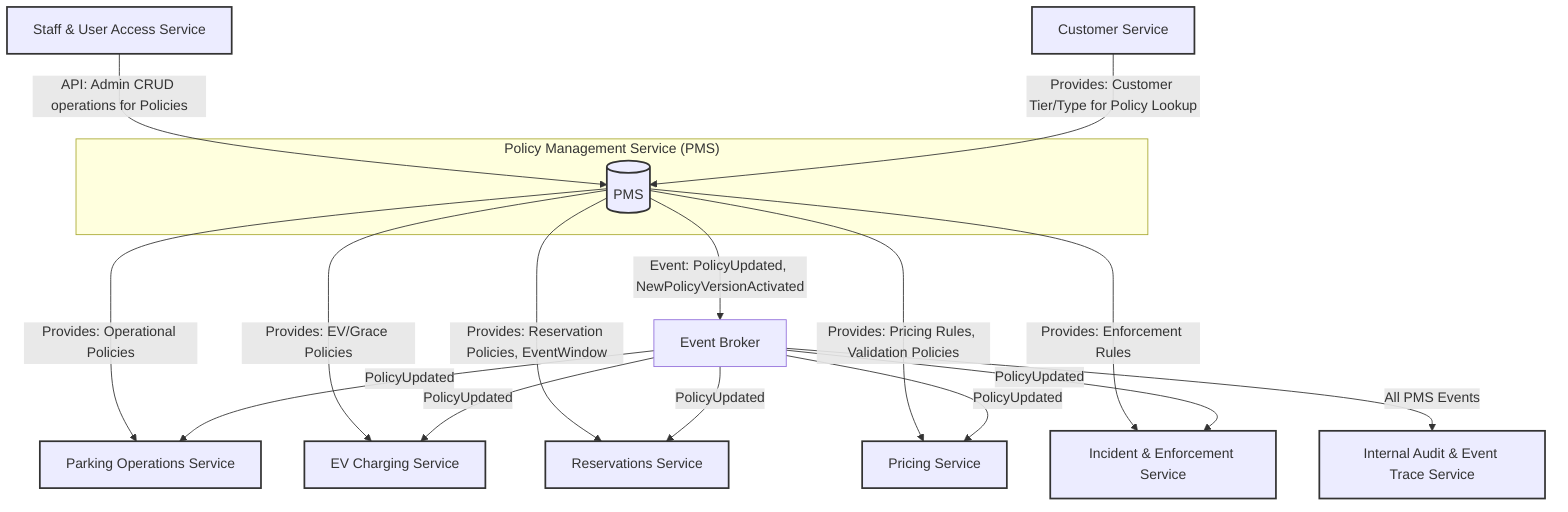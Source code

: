 graph TD
    subgraph "Policy Management Service (PMS)"
        PMS[(PMS)]
    end

    %% Data & Events Consumed by PMS
    SUS[Staff & User Access Service] -->|API: Admin CRUD operations for Policies| PMS
    CS[Customer Service] -->|Provides: Customer Tier/Type for Policy Lookup| PMS

    %% Services Called & Events Published by PMS
    PMS -->|Provides: Operational Policies| POS[Parking Operations Service]
    PMS -->|Provides: EV/Grace Policies| EVCS[EV Charging Service]
    PMS -->|Provides: Reservation Policies, EventWindow| RS[Reservations Service]
    PMS -->|Provides: Pricing Rules, Validation Policies| PS[Pricing Service]
    PMS -->|Provides: Enforcement Rules| IES[Incident & Enforcement Service]
    PMS -->|Event: PolicyUpdated, NewPolicyVersionActivated| EventBroker[Event Broker]

    %% General Event Publishing by PMS
    EventBroker -->|PolicyUpdated| POS
    EventBroker -->|PolicyUpdated| EVCS
    EventBroker -->|PolicyUpdated| RS
    EventBroker -->|PolicyUpdated| PS
    EventBroker -->|PolicyUpdated| IES
    EventBroker -->|All PMS Events| IAETS[Internal Audit & Event Trace Service]

    classDef service fill:#lightyellow,stroke:#333,stroke-width:2px;
    class PMS,SUS,CS,POS,EVCS,RS,PS,IES,IAETS service;
    class EventBroker fill:#lightblue,stroke:#333,stroke-width:2px;